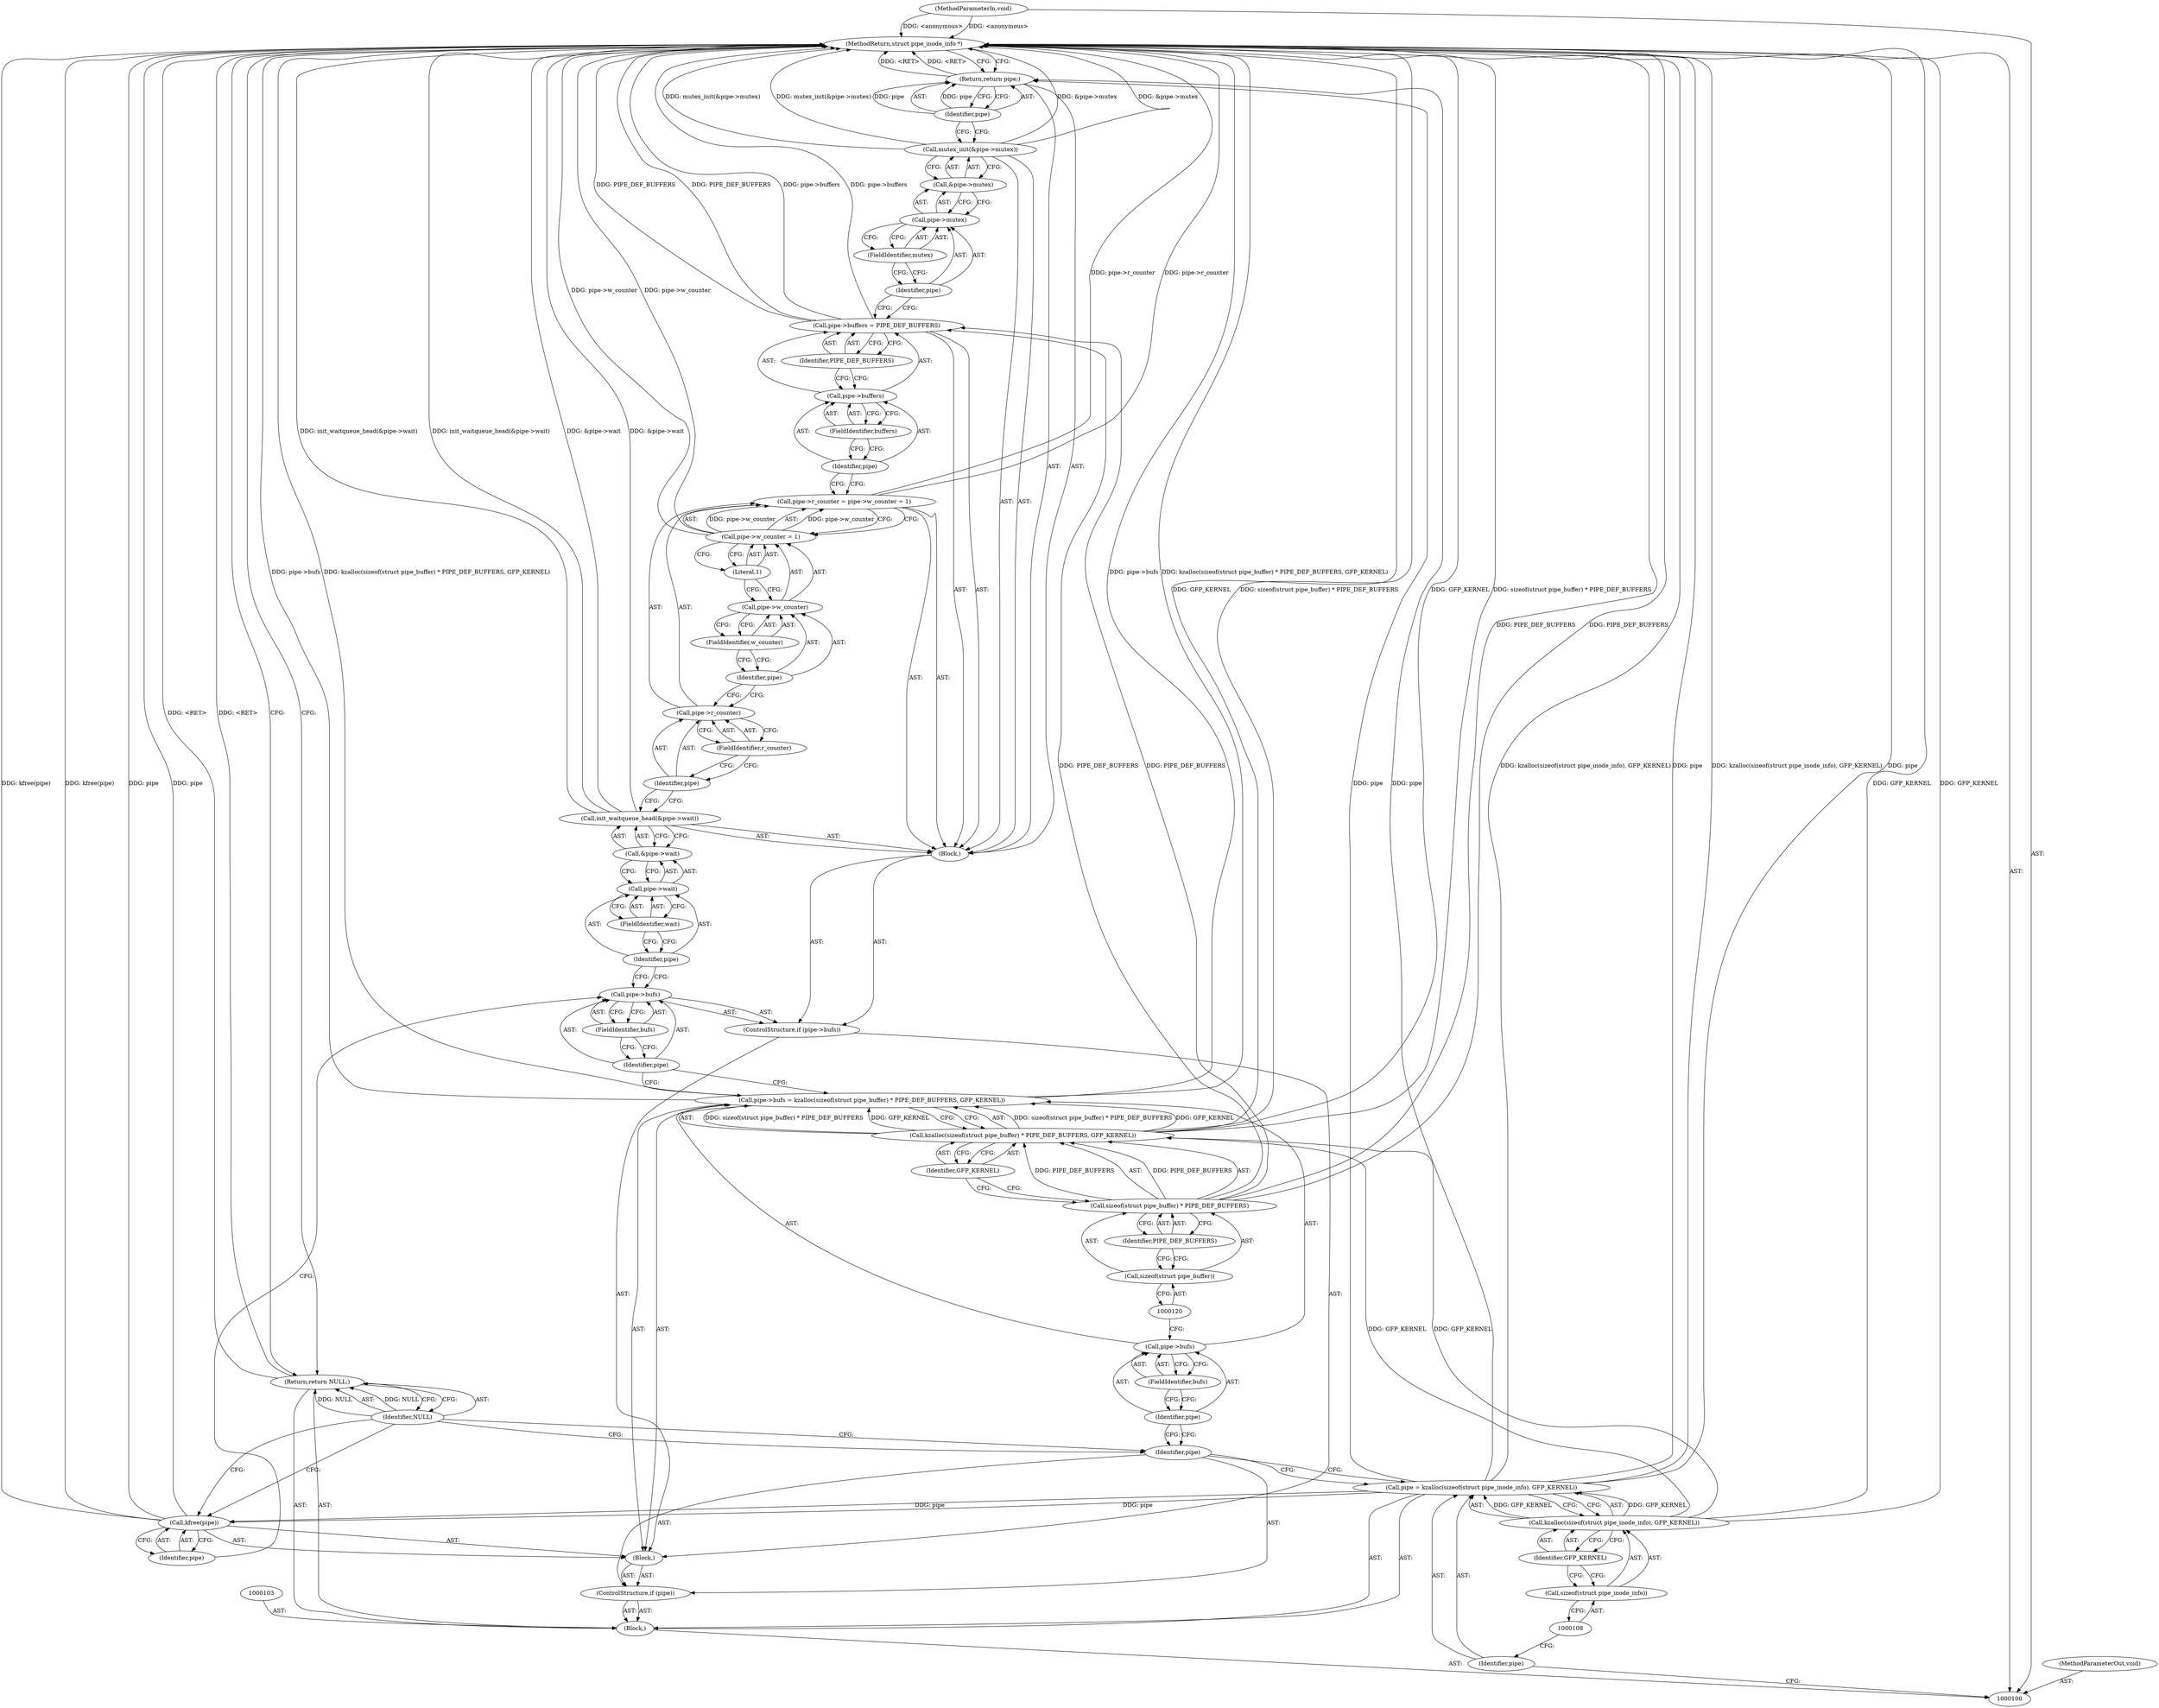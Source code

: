digraph "1_linux_759c01142a5d0f364a462346168a56de28a80f52" {
"1000158" [label="(MethodReturn,struct pipe_inode_info *)"];
"1000101" [label="(MethodParameterIn,void)"];
"1000204" [label="(MethodParameterOut,void)"];
"1000136" [label="(FieldIdentifier,r_counter)"];
"1000137" [label="(Call,pipe->w_counter = 1)"];
"1000138" [label="(Call,pipe->w_counter)"];
"1000139" [label="(Identifier,pipe)"];
"1000140" [label="(FieldIdentifier,w_counter)"];
"1000133" [label="(Call,pipe->r_counter = pipe->w_counter = 1)"];
"1000134" [label="(Call,pipe->r_counter)"];
"1000135" [label="(Identifier,pipe)"];
"1000141" [label="(Literal,1)"];
"1000146" [label="(Identifier,PIPE_DEF_BUFFERS)"];
"1000142" [label="(Call,pipe->buffers = PIPE_DEF_BUFFERS)"];
"1000143" [label="(Call,pipe->buffers)"];
"1000144" [label="(Identifier,pipe)"];
"1000145" [label="(FieldIdentifier,buffers)"];
"1000148" [label="(Call,&pipe->mutex)"];
"1000149" [label="(Call,pipe->mutex)"];
"1000150" [label="(Identifier,pipe)"];
"1000151" [label="(FieldIdentifier,mutex)"];
"1000147" [label="(Call,mutex_init(&pipe->mutex))"];
"1000153" [label="(Identifier,pipe)"];
"1000152" [label="(Return,return pipe;)"];
"1000154" [label="(Call,kfree(pipe))"];
"1000155" [label="(Identifier,pipe)"];
"1000156" [label="(Return,return NULL;)"];
"1000157" [label="(Identifier,NULL)"];
"1000102" [label="(Block,)"];
"1000107" [label="(Call,sizeof(struct pipe_inode_info))"];
"1000104" [label="(Call,pipe = kzalloc(sizeof(struct pipe_inode_info), GFP_KERNEL))"];
"1000105" [label="(Identifier,pipe)"];
"1000109" [label="(Identifier,GFP_KERNEL)"];
"1000106" [label="(Call,kzalloc(sizeof(struct pipe_inode_info), GFP_KERNEL))"];
"1000112" [label="(Block,)"];
"1000110" [label="(ControlStructure,if (pipe))"];
"1000111" [label="(Identifier,pipe)"];
"1000117" [label="(Call,kzalloc(sizeof(struct pipe_buffer) * PIPE_DEF_BUFFERS, GFP_KERNEL))"];
"1000113" [label="(Call,pipe->bufs = kzalloc(sizeof(struct pipe_buffer) * PIPE_DEF_BUFFERS, GFP_KERNEL))"];
"1000114" [label="(Call,pipe->bufs)"];
"1000115" [label="(Identifier,pipe)"];
"1000118" [label="(Call,sizeof(struct pipe_buffer) * PIPE_DEF_BUFFERS)"];
"1000119" [label="(Call,sizeof(struct pipe_buffer))"];
"1000121" [label="(Identifier,PIPE_DEF_BUFFERS)"];
"1000122" [label="(Identifier,GFP_KERNEL)"];
"1000116" [label="(FieldIdentifier,bufs)"];
"1000126" [label="(FieldIdentifier,bufs)"];
"1000127" [label="(Block,)"];
"1000123" [label="(ControlStructure,if (pipe->bufs))"];
"1000124" [label="(Call,pipe->bufs)"];
"1000125" [label="(Identifier,pipe)"];
"1000129" [label="(Call,&pipe->wait)"];
"1000130" [label="(Call,pipe->wait)"];
"1000131" [label="(Identifier,pipe)"];
"1000132" [label="(FieldIdentifier,wait)"];
"1000128" [label="(Call,init_waitqueue_head(&pipe->wait))"];
"1000158" -> "1000100"  [label="AST: "];
"1000158" -> "1000152"  [label="CFG: "];
"1000158" -> "1000156"  [label="CFG: "];
"1000152" -> "1000158"  [label="DDG: <RET>"];
"1000113" -> "1000158"  [label="DDG: kzalloc(sizeof(struct pipe_buffer) * PIPE_DEF_BUFFERS, GFP_KERNEL)"];
"1000113" -> "1000158"  [label="DDG: pipe->bufs"];
"1000104" -> "1000158"  [label="DDG: pipe"];
"1000104" -> "1000158"  [label="DDG: kzalloc(sizeof(struct pipe_inode_info), GFP_KERNEL)"];
"1000118" -> "1000158"  [label="DDG: PIPE_DEF_BUFFERS"];
"1000147" -> "1000158"  [label="DDG: &pipe->mutex"];
"1000147" -> "1000158"  [label="DDG: mutex_init(&pipe->mutex)"];
"1000117" -> "1000158"  [label="DDG: sizeof(struct pipe_buffer) * PIPE_DEF_BUFFERS"];
"1000117" -> "1000158"  [label="DDG: GFP_KERNEL"];
"1000154" -> "1000158"  [label="DDG: kfree(pipe)"];
"1000154" -> "1000158"  [label="DDG: pipe"];
"1000142" -> "1000158"  [label="DDG: PIPE_DEF_BUFFERS"];
"1000142" -> "1000158"  [label="DDG: pipe->buffers"];
"1000128" -> "1000158"  [label="DDG: &pipe->wait"];
"1000128" -> "1000158"  [label="DDG: init_waitqueue_head(&pipe->wait)"];
"1000133" -> "1000158"  [label="DDG: pipe->r_counter"];
"1000101" -> "1000158"  [label="DDG: <anonymous>"];
"1000137" -> "1000158"  [label="DDG: pipe->w_counter"];
"1000106" -> "1000158"  [label="DDG: GFP_KERNEL"];
"1000156" -> "1000158"  [label="DDG: <RET>"];
"1000101" -> "1000100"  [label="AST: "];
"1000101" -> "1000158"  [label="DDG: <anonymous>"];
"1000204" -> "1000100"  [label="AST: "];
"1000136" -> "1000134"  [label="AST: "];
"1000136" -> "1000135"  [label="CFG: "];
"1000134" -> "1000136"  [label="CFG: "];
"1000137" -> "1000133"  [label="AST: "];
"1000137" -> "1000141"  [label="CFG: "];
"1000138" -> "1000137"  [label="AST: "];
"1000141" -> "1000137"  [label="AST: "];
"1000133" -> "1000137"  [label="CFG: "];
"1000137" -> "1000158"  [label="DDG: pipe->w_counter"];
"1000137" -> "1000133"  [label="DDG: pipe->w_counter"];
"1000138" -> "1000137"  [label="AST: "];
"1000138" -> "1000140"  [label="CFG: "];
"1000139" -> "1000138"  [label="AST: "];
"1000140" -> "1000138"  [label="AST: "];
"1000141" -> "1000138"  [label="CFG: "];
"1000139" -> "1000138"  [label="AST: "];
"1000139" -> "1000134"  [label="CFG: "];
"1000140" -> "1000139"  [label="CFG: "];
"1000140" -> "1000138"  [label="AST: "];
"1000140" -> "1000139"  [label="CFG: "];
"1000138" -> "1000140"  [label="CFG: "];
"1000133" -> "1000127"  [label="AST: "];
"1000133" -> "1000137"  [label="CFG: "];
"1000134" -> "1000133"  [label="AST: "];
"1000137" -> "1000133"  [label="AST: "];
"1000144" -> "1000133"  [label="CFG: "];
"1000133" -> "1000158"  [label="DDG: pipe->r_counter"];
"1000137" -> "1000133"  [label="DDG: pipe->w_counter"];
"1000134" -> "1000133"  [label="AST: "];
"1000134" -> "1000136"  [label="CFG: "];
"1000135" -> "1000134"  [label="AST: "];
"1000136" -> "1000134"  [label="AST: "];
"1000139" -> "1000134"  [label="CFG: "];
"1000135" -> "1000134"  [label="AST: "];
"1000135" -> "1000128"  [label="CFG: "];
"1000136" -> "1000135"  [label="CFG: "];
"1000141" -> "1000137"  [label="AST: "];
"1000141" -> "1000138"  [label="CFG: "];
"1000137" -> "1000141"  [label="CFG: "];
"1000146" -> "1000142"  [label="AST: "];
"1000146" -> "1000143"  [label="CFG: "];
"1000142" -> "1000146"  [label="CFG: "];
"1000142" -> "1000127"  [label="AST: "];
"1000142" -> "1000146"  [label="CFG: "];
"1000143" -> "1000142"  [label="AST: "];
"1000146" -> "1000142"  [label="AST: "];
"1000150" -> "1000142"  [label="CFG: "];
"1000142" -> "1000158"  [label="DDG: PIPE_DEF_BUFFERS"];
"1000142" -> "1000158"  [label="DDG: pipe->buffers"];
"1000118" -> "1000142"  [label="DDG: PIPE_DEF_BUFFERS"];
"1000143" -> "1000142"  [label="AST: "];
"1000143" -> "1000145"  [label="CFG: "];
"1000144" -> "1000143"  [label="AST: "];
"1000145" -> "1000143"  [label="AST: "];
"1000146" -> "1000143"  [label="CFG: "];
"1000144" -> "1000143"  [label="AST: "];
"1000144" -> "1000133"  [label="CFG: "];
"1000145" -> "1000144"  [label="CFG: "];
"1000145" -> "1000143"  [label="AST: "];
"1000145" -> "1000144"  [label="CFG: "];
"1000143" -> "1000145"  [label="CFG: "];
"1000148" -> "1000147"  [label="AST: "];
"1000148" -> "1000149"  [label="CFG: "];
"1000149" -> "1000148"  [label="AST: "];
"1000147" -> "1000148"  [label="CFG: "];
"1000149" -> "1000148"  [label="AST: "];
"1000149" -> "1000151"  [label="CFG: "];
"1000150" -> "1000149"  [label="AST: "];
"1000151" -> "1000149"  [label="AST: "];
"1000148" -> "1000149"  [label="CFG: "];
"1000150" -> "1000149"  [label="AST: "];
"1000150" -> "1000142"  [label="CFG: "];
"1000151" -> "1000150"  [label="CFG: "];
"1000151" -> "1000149"  [label="AST: "];
"1000151" -> "1000150"  [label="CFG: "];
"1000149" -> "1000151"  [label="CFG: "];
"1000147" -> "1000127"  [label="AST: "];
"1000147" -> "1000148"  [label="CFG: "];
"1000148" -> "1000147"  [label="AST: "];
"1000153" -> "1000147"  [label="CFG: "];
"1000147" -> "1000158"  [label="DDG: &pipe->mutex"];
"1000147" -> "1000158"  [label="DDG: mutex_init(&pipe->mutex)"];
"1000153" -> "1000152"  [label="AST: "];
"1000153" -> "1000147"  [label="CFG: "];
"1000152" -> "1000153"  [label="CFG: "];
"1000153" -> "1000152"  [label="DDG: pipe"];
"1000152" -> "1000127"  [label="AST: "];
"1000152" -> "1000153"  [label="CFG: "];
"1000153" -> "1000152"  [label="AST: "];
"1000158" -> "1000152"  [label="CFG: "];
"1000152" -> "1000158"  [label="DDG: <RET>"];
"1000153" -> "1000152"  [label="DDG: pipe"];
"1000104" -> "1000152"  [label="DDG: pipe"];
"1000154" -> "1000112"  [label="AST: "];
"1000154" -> "1000155"  [label="CFG: "];
"1000155" -> "1000154"  [label="AST: "];
"1000157" -> "1000154"  [label="CFG: "];
"1000154" -> "1000158"  [label="DDG: kfree(pipe)"];
"1000154" -> "1000158"  [label="DDG: pipe"];
"1000104" -> "1000154"  [label="DDG: pipe"];
"1000155" -> "1000154"  [label="AST: "];
"1000154" -> "1000155"  [label="CFG: "];
"1000156" -> "1000102"  [label="AST: "];
"1000156" -> "1000157"  [label="CFG: "];
"1000157" -> "1000156"  [label="AST: "];
"1000158" -> "1000156"  [label="CFG: "];
"1000156" -> "1000158"  [label="DDG: <RET>"];
"1000157" -> "1000156"  [label="DDG: NULL"];
"1000157" -> "1000156"  [label="AST: "];
"1000157" -> "1000154"  [label="CFG: "];
"1000157" -> "1000111"  [label="CFG: "];
"1000156" -> "1000157"  [label="CFG: "];
"1000157" -> "1000156"  [label="DDG: NULL"];
"1000102" -> "1000100"  [label="AST: "];
"1000103" -> "1000102"  [label="AST: "];
"1000104" -> "1000102"  [label="AST: "];
"1000110" -> "1000102"  [label="AST: "];
"1000156" -> "1000102"  [label="AST: "];
"1000107" -> "1000106"  [label="AST: "];
"1000107" -> "1000108"  [label="CFG: "];
"1000108" -> "1000107"  [label="AST: "];
"1000109" -> "1000107"  [label="CFG: "];
"1000104" -> "1000102"  [label="AST: "];
"1000104" -> "1000106"  [label="CFG: "];
"1000105" -> "1000104"  [label="AST: "];
"1000106" -> "1000104"  [label="AST: "];
"1000111" -> "1000104"  [label="CFG: "];
"1000104" -> "1000158"  [label="DDG: pipe"];
"1000104" -> "1000158"  [label="DDG: kzalloc(sizeof(struct pipe_inode_info), GFP_KERNEL)"];
"1000106" -> "1000104"  [label="DDG: GFP_KERNEL"];
"1000104" -> "1000152"  [label="DDG: pipe"];
"1000104" -> "1000154"  [label="DDG: pipe"];
"1000105" -> "1000104"  [label="AST: "];
"1000105" -> "1000100"  [label="CFG: "];
"1000108" -> "1000105"  [label="CFG: "];
"1000109" -> "1000106"  [label="AST: "];
"1000109" -> "1000107"  [label="CFG: "];
"1000106" -> "1000109"  [label="CFG: "];
"1000106" -> "1000104"  [label="AST: "];
"1000106" -> "1000109"  [label="CFG: "];
"1000107" -> "1000106"  [label="AST: "];
"1000109" -> "1000106"  [label="AST: "];
"1000104" -> "1000106"  [label="CFG: "];
"1000106" -> "1000158"  [label="DDG: GFP_KERNEL"];
"1000106" -> "1000104"  [label="DDG: GFP_KERNEL"];
"1000106" -> "1000117"  [label="DDG: GFP_KERNEL"];
"1000112" -> "1000110"  [label="AST: "];
"1000113" -> "1000112"  [label="AST: "];
"1000123" -> "1000112"  [label="AST: "];
"1000154" -> "1000112"  [label="AST: "];
"1000110" -> "1000102"  [label="AST: "];
"1000111" -> "1000110"  [label="AST: "];
"1000112" -> "1000110"  [label="AST: "];
"1000111" -> "1000110"  [label="AST: "];
"1000111" -> "1000104"  [label="CFG: "];
"1000115" -> "1000111"  [label="CFG: "];
"1000157" -> "1000111"  [label="CFG: "];
"1000117" -> "1000113"  [label="AST: "];
"1000117" -> "1000122"  [label="CFG: "];
"1000118" -> "1000117"  [label="AST: "];
"1000122" -> "1000117"  [label="AST: "];
"1000113" -> "1000117"  [label="CFG: "];
"1000117" -> "1000158"  [label="DDG: sizeof(struct pipe_buffer) * PIPE_DEF_BUFFERS"];
"1000117" -> "1000158"  [label="DDG: GFP_KERNEL"];
"1000117" -> "1000113"  [label="DDG: sizeof(struct pipe_buffer) * PIPE_DEF_BUFFERS"];
"1000117" -> "1000113"  [label="DDG: GFP_KERNEL"];
"1000118" -> "1000117"  [label="DDG: PIPE_DEF_BUFFERS"];
"1000106" -> "1000117"  [label="DDG: GFP_KERNEL"];
"1000113" -> "1000112"  [label="AST: "];
"1000113" -> "1000117"  [label="CFG: "];
"1000114" -> "1000113"  [label="AST: "];
"1000117" -> "1000113"  [label="AST: "];
"1000125" -> "1000113"  [label="CFG: "];
"1000113" -> "1000158"  [label="DDG: kzalloc(sizeof(struct pipe_buffer) * PIPE_DEF_BUFFERS, GFP_KERNEL)"];
"1000113" -> "1000158"  [label="DDG: pipe->bufs"];
"1000117" -> "1000113"  [label="DDG: sizeof(struct pipe_buffer) * PIPE_DEF_BUFFERS"];
"1000117" -> "1000113"  [label="DDG: GFP_KERNEL"];
"1000114" -> "1000113"  [label="AST: "];
"1000114" -> "1000116"  [label="CFG: "];
"1000115" -> "1000114"  [label="AST: "];
"1000116" -> "1000114"  [label="AST: "];
"1000120" -> "1000114"  [label="CFG: "];
"1000115" -> "1000114"  [label="AST: "];
"1000115" -> "1000111"  [label="CFG: "];
"1000116" -> "1000115"  [label="CFG: "];
"1000118" -> "1000117"  [label="AST: "];
"1000118" -> "1000121"  [label="CFG: "];
"1000119" -> "1000118"  [label="AST: "];
"1000121" -> "1000118"  [label="AST: "];
"1000122" -> "1000118"  [label="CFG: "];
"1000118" -> "1000158"  [label="DDG: PIPE_DEF_BUFFERS"];
"1000118" -> "1000117"  [label="DDG: PIPE_DEF_BUFFERS"];
"1000118" -> "1000142"  [label="DDG: PIPE_DEF_BUFFERS"];
"1000119" -> "1000118"  [label="AST: "];
"1000119" -> "1000120"  [label="CFG: "];
"1000120" -> "1000119"  [label="AST: "];
"1000121" -> "1000119"  [label="CFG: "];
"1000121" -> "1000118"  [label="AST: "];
"1000121" -> "1000119"  [label="CFG: "];
"1000118" -> "1000121"  [label="CFG: "];
"1000122" -> "1000117"  [label="AST: "];
"1000122" -> "1000118"  [label="CFG: "];
"1000117" -> "1000122"  [label="CFG: "];
"1000116" -> "1000114"  [label="AST: "];
"1000116" -> "1000115"  [label="CFG: "];
"1000114" -> "1000116"  [label="CFG: "];
"1000126" -> "1000124"  [label="AST: "];
"1000126" -> "1000125"  [label="CFG: "];
"1000124" -> "1000126"  [label="CFG: "];
"1000127" -> "1000123"  [label="AST: "];
"1000128" -> "1000127"  [label="AST: "];
"1000133" -> "1000127"  [label="AST: "];
"1000142" -> "1000127"  [label="AST: "];
"1000147" -> "1000127"  [label="AST: "];
"1000152" -> "1000127"  [label="AST: "];
"1000123" -> "1000112"  [label="AST: "];
"1000124" -> "1000123"  [label="AST: "];
"1000127" -> "1000123"  [label="AST: "];
"1000124" -> "1000123"  [label="AST: "];
"1000124" -> "1000126"  [label="CFG: "];
"1000125" -> "1000124"  [label="AST: "];
"1000126" -> "1000124"  [label="AST: "];
"1000131" -> "1000124"  [label="CFG: "];
"1000155" -> "1000124"  [label="CFG: "];
"1000125" -> "1000124"  [label="AST: "];
"1000125" -> "1000113"  [label="CFG: "];
"1000126" -> "1000125"  [label="CFG: "];
"1000129" -> "1000128"  [label="AST: "];
"1000129" -> "1000130"  [label="CFG: "];
"1000130" -> "1000129"  [label="AST: "];
"1000128" -> "1000129"  [label="CFG: "];
"1000130" -> "1000129"  [label="AST: "];
"1000130" -> "1000132"  [label="CFG: "];
"1000131" -> "1000130"  [label="AST: "];
"1000132" -> "1000130"  [label="AST: "];
"1000129" -> "1000130"  [label="CFG: "];
"1000131" -> "1000130"  [label="AST: "];
"1000131" -> "1000124"  [label="CFG: "];
"1000132" -> "1000131"  [label="CFG: "];
"1000132" -> "1000130"  [label="AST: "];
"1000132" -> "1000131"  [label="CFG: "];
"1000130" -> "1000132"  [label="CFG: "];
"1000128" -> "1000127"  [label="AST: "];
"1000128" -> "1000129"  [label="CFG: "];
"1000129" -> "1000128"  [label="AST: "];
"1000135" -> "1000128"  [label="CFG: "];
"1000128" -> "1000158"  [label="DDG: &pipe->wait"];
"1000128" -> "1000158"  [label="DDG: init_waitqueue_head(&pipe->wait)"];
}
